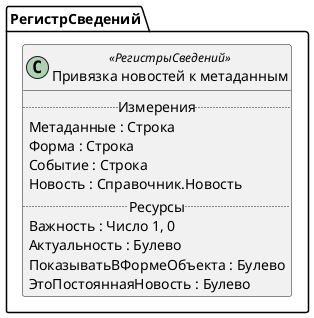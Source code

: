 ﻿@startuml ПривязкаНовостейКМетаданным
'!include templates.wsd
'..\include templates.wsd
class РегистрСведений.ПривязкаНовостейКМетаданным as "Привязка новостей к метаданным" <<РегистрыСведений>>
{
..Измерения..
Метаданные : Строка
Форма : Строка
Событие : Строка
Новость : Справочник.Новость
..Ресурсы..
Важность : Число 1, 0
Актуальность : Булево
ПоказыватьВФормеОбъекта : Булево
ЭтоПостояннаяНовость : Булево
}
@enduml

